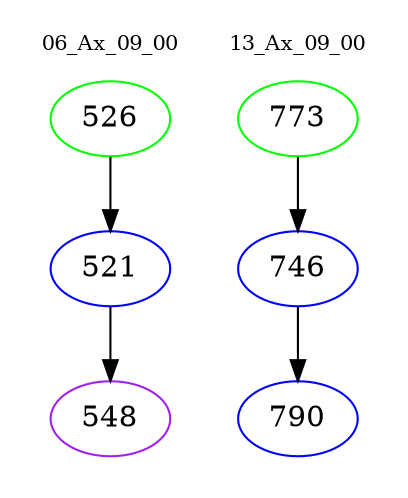 digraph{
subgraph cluster_0 {
color = white
label = "06_Ax_09_00";
fontsize=10;
T0_526 [label="526", color="green"]
T0_526 -> T0_521 [color="black"]
T0_521 [label="521", color="blue"]
T0_521 -> T0_548 [color="black"]
T0_548 [label="548", color="purple"]
}
subgraph cluster_1 {
color = white
label = "13_Ax_09_00";
fontsize=10;
T1_773 [label="773", color="green"]
T1_773 -> T1_746 [color="black"]
T1_746 [label="746", color="blue"]
T1_746 -> T1_790 [color="black"]
T1_790 [label="790", color="blue"]
}
}
